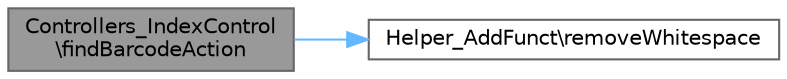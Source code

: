 digraph "Controllers_IndexControl\findBarcodeAction"
{
 // LATEX_PDF_SIZE
  bgcolor="transparent";
  edge [fontname=Helvetica,fontsize=10,labelfontname=Helvetica,labelfontsize=10];
  node [fontname=Helvetica,fontsize=10,shape=box,height=0.2,width=0.4];
  rankdir="LR";
  Node1 [id="Node000001",label="Controllers_IndexControl\l\\findBarcodeAction",height=0.2,width=0.4,color="gray40", fillcolor="grey60", style="filled", fontcolor="black",tooltip="Finds barcodes matching a partial string."];
  Node1 -> Node2 [id="edge1_Node000001_Node000002",color="steelblue1",style="solid",tooltip=" "];
  Node2 [id="Node000002",label="Helper_AddFunct\\removeWhitespace",height=0.2,width=0.4,color="grey40", fillcolor="white", style="filled",URL="$class_helper___add_funct.html#a3d5466d42c3b6b6f7e34abed9fe6f416",tooltip="Removes all whitespace from a string."];
}
